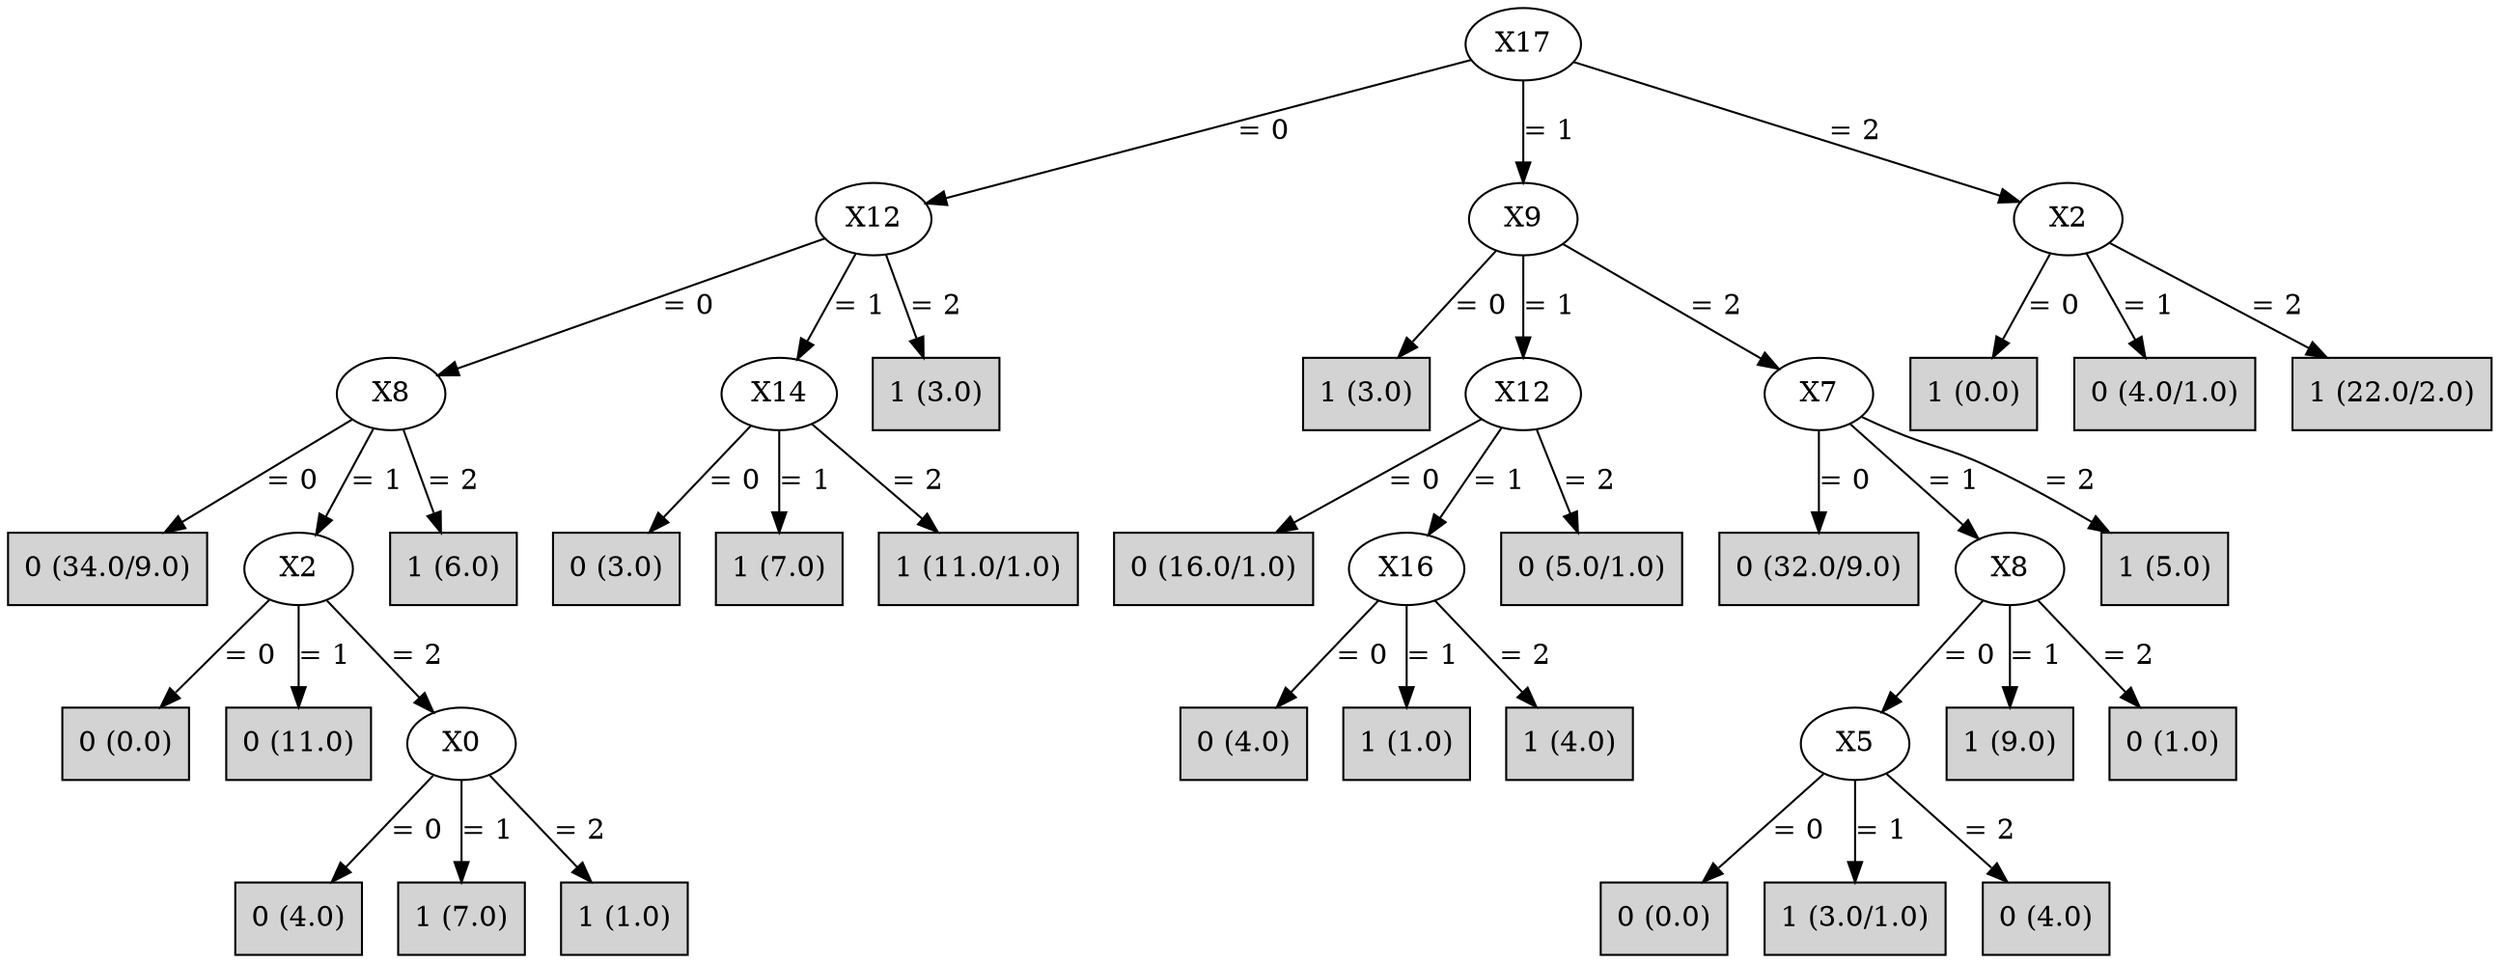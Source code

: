 digraph J48Tree {
N0 [label="X17" ]
N0->N1 [label="= 0"]
N1 [label="X12" ]
N1->N2 [label="= 0"]
N2 [label="X8" ]
N2->N3 [label="= 0"]
N3 [label="0 (34.0/9.0)" shape=box style=filled ]
N2->N4 [label="= 1"]
N4 [label="X2" ]
N4->N5 [label="= 0"]
N5 [label="0 (0.0)" shape=box style=filled ]
N4->N6 [label="= 1"]
N6 [label="0 (11.0)" shape=box style=filled ]
N4->N7 [label="= 2"]
N7 [label="X0" ]
N7->N8 [label="= 0"]
N8 [label="0 (4.0)" shape=box style=filled ]
N7->N9 [label="= 1"]
N9 [label="1 (7.0)" shape=box style=filled ]
N7->N10 [label="= 2"]
N10 [label="1 (1.0)" shape=box style=filled ]
N2->N11 [label="= 2"]
N11 [label="1 (6.0)" shape=box style=filled ]
N1->N12 [label="= 1"]
N12 [label="X14" ]
N12->N13 [label="= 0"]
N13 [label="0 (3.0)" shape=box style=filled ]
N12->N14 [label="= 1"]
N14 [label="1 (7.0)" shape=box style=filled ]
N12->N15 [label="= 2"]
N15 [label="1 (11.0/1.0)" shape=box style=filled ]
N1->N16 [label="= 2"]
N16 [label="1 (3.0)" shape=box style=filled ]
N0->N17 [label="= 1"]
N17 [label="X9" ]
N17->N18 [label="= 0"]
N18 [label="1 (3.0)" shape=box style=filled ]
N17->N19 [label="= 1"]
N19 [label="X12" ]
N19->N20 [label="= 0"]
N20 [label="0 (16.0/1.0)" shape=box style=filled ]
N19->N21 [label="= 1"]
N21 [label="X16" ]
N21->N22 [label="= 0"]
N22 [label="0 (4.0)" shape=box style=filled ]
N21->N23 [label="= 1"]
N23 [label="1 (1.0)" shape=box style=filled ]
N21->N24 [label="= 2"]
N24 [label="1 (4.0)" shape=box style=filled ]
N19->N25 [label="= 2"]
N25 [label="0 (5.0/1.0)" shape=box style=filled ]
N17->N26 [label="= 2"]
N26 [label="X7" ]
N26->N27 [label="= 0"]
N27 [label="0 (32.0/9.0)" shape=box style=filled ]
N26->N28 [label="= 1"]
N28 [label="X8" ]
N28->N29 [label="= 0"]
N29 [label="X5" ]
N29->N30 [label="= 0"]
N30 [label="0 (0.0)" shape=box style=filled ]
N29->N31 [label="= 1"]
N31 [label="1 (3.0/1.0)" shape=box style=filled ]
N29->N32 [label="= 2"]
N32 [label="0 (4.0)" shape=box style=filled ]
N28->N33 [label="= 1"]
N33 [label="1 (9.0)" shape=box style=filled ]
N28->N34 [label="= 2"]
N34 [label="0 (1.0)" shape=box style=filled ]
N26->N35 [label="= 2"]
N35 [label="1 (5.0)" shape=box style=filled ]
N0->N36 [label="= 2"]
N36 [label="X2" ]
N36->N37 [label="= 0"]
N37 [label="1 (0.0)" shape=box style=filled ]
N36->N38 [label="= 1"]
N38 [label="0 (4.0/1.0)" shape=box style=filled ]
N36->N39 [label="= 2"]
N39 [label="1 (22.0/2.0)" shape=box style=filled ]
}

